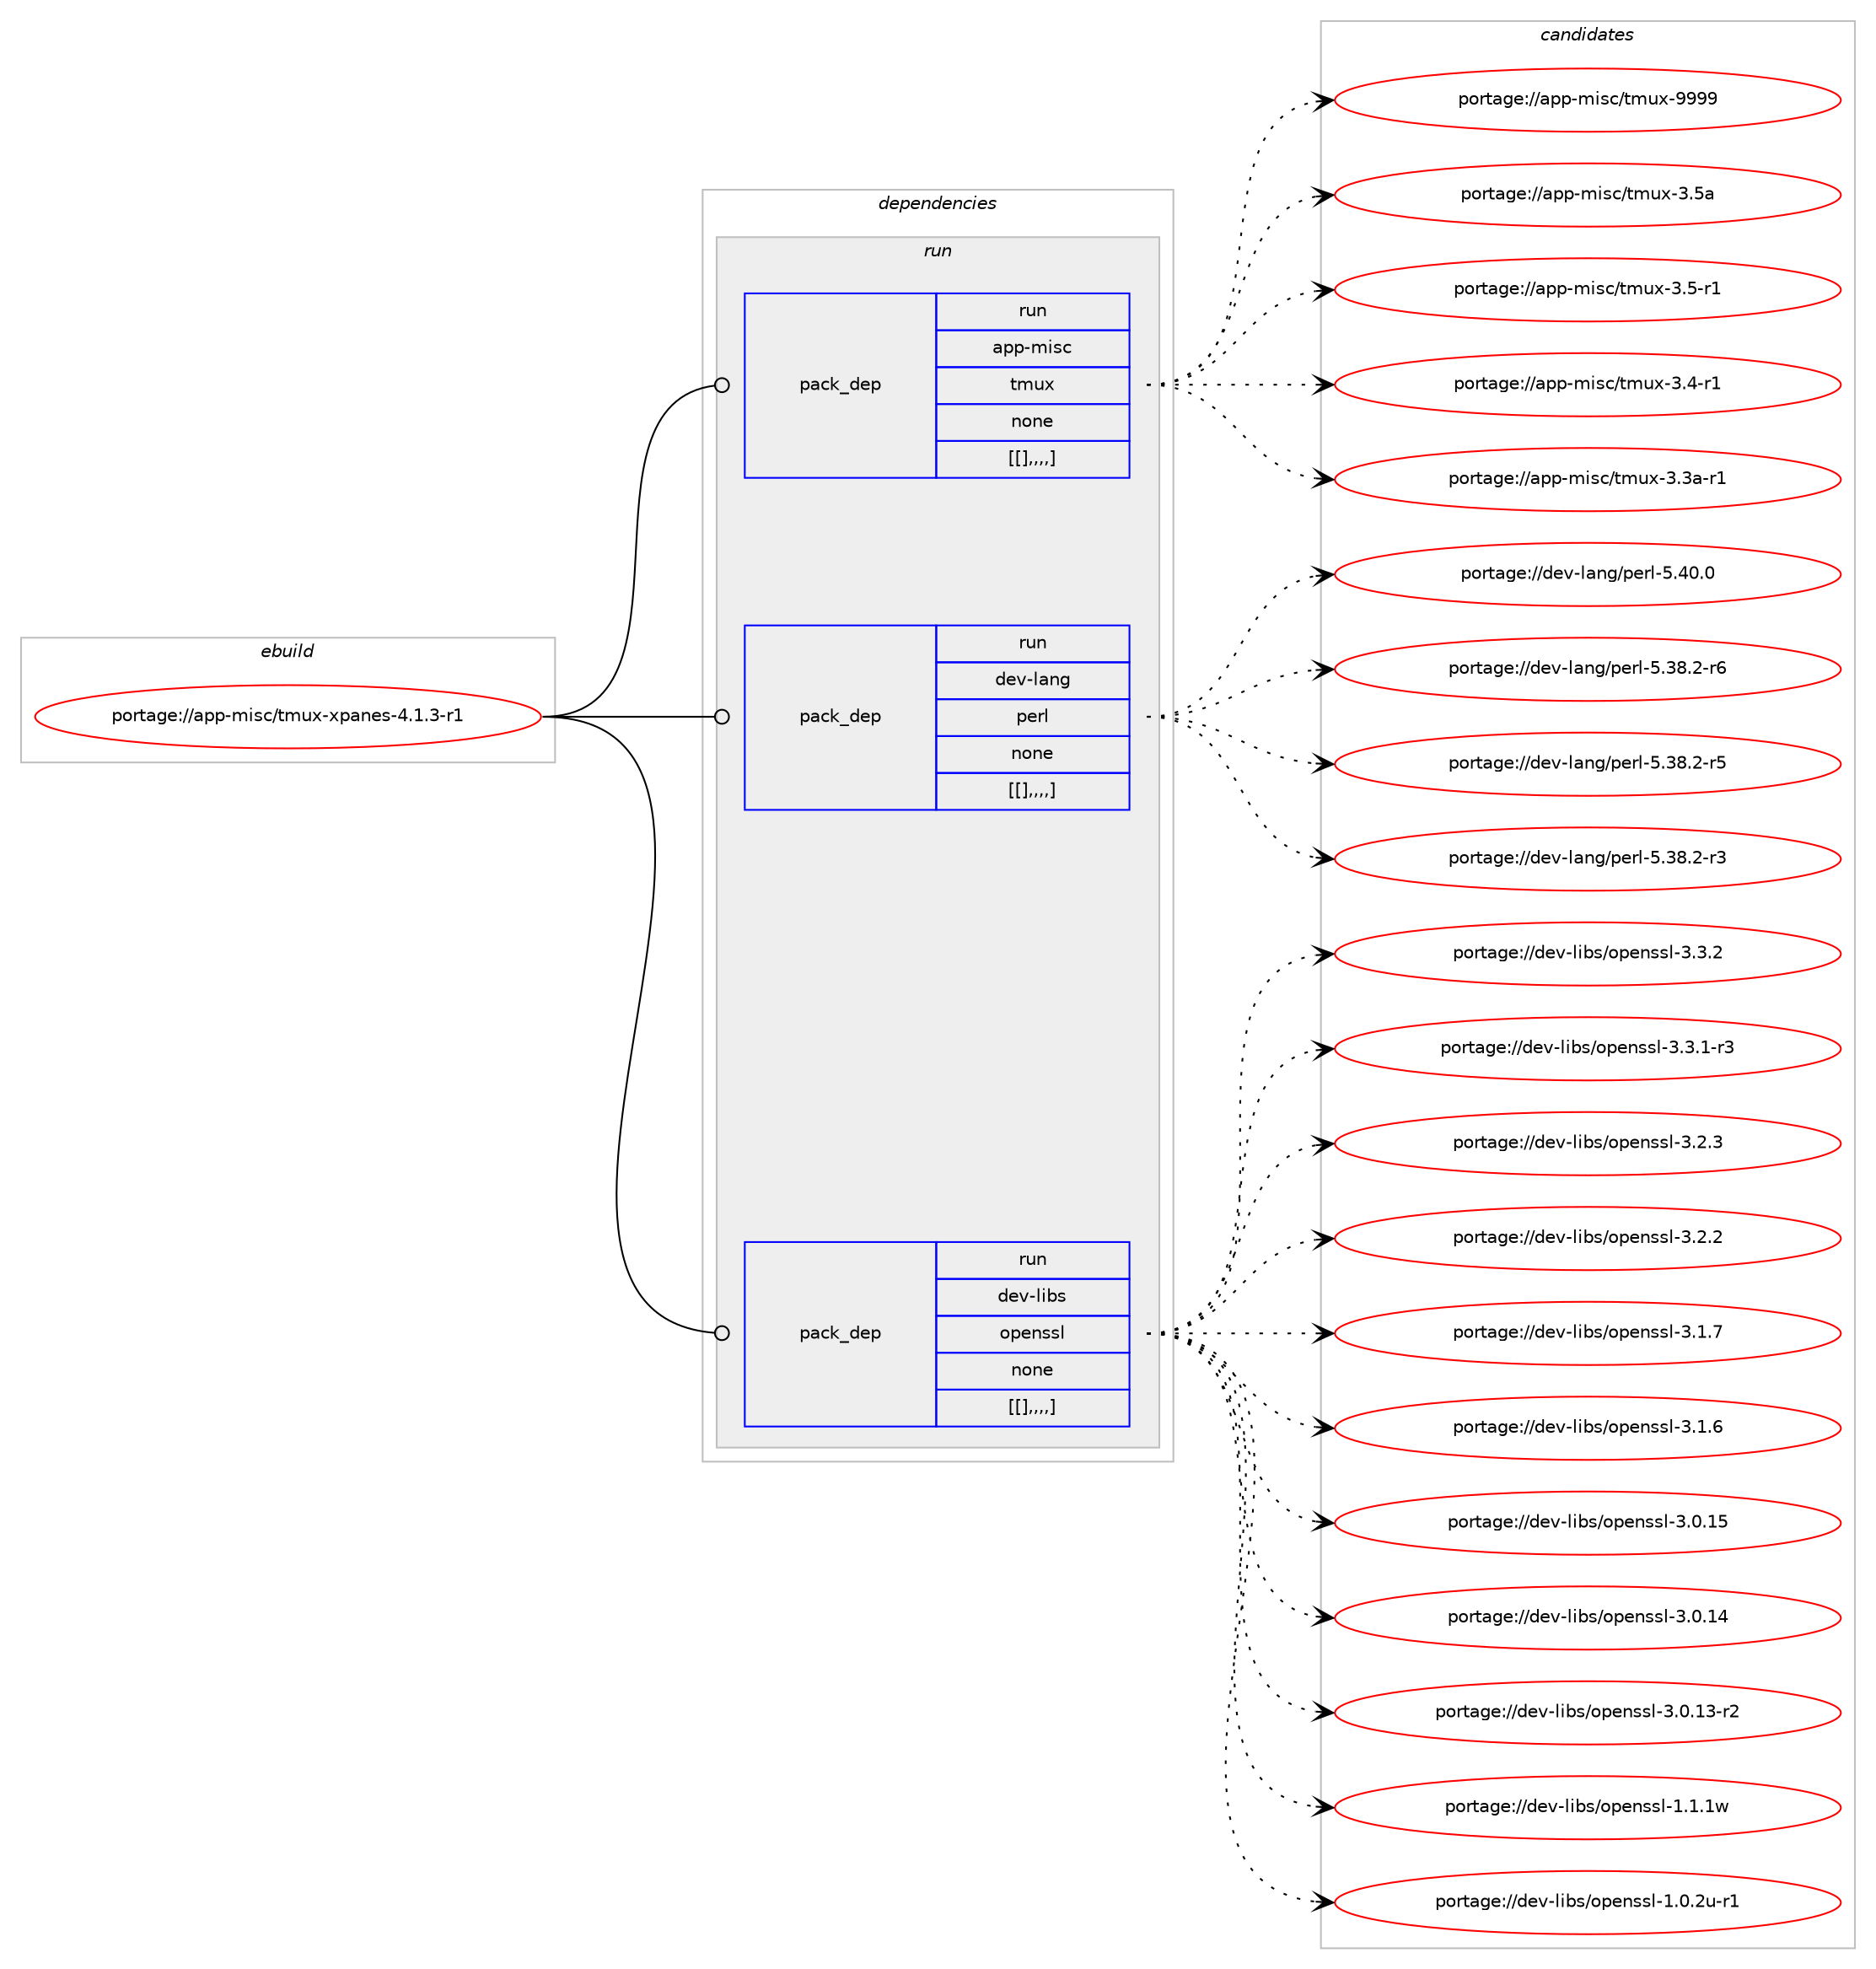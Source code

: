 digraph prolog {

# *************
# Graph options
# *************

newrank=true;
concentrate=true;
compound=true;
graph [rankdir=LR,fontname=Helvetica,fontsize=10,ranksep=1.5];#, ranksep=2.5, nodesep=0.2];
edge  [arrowhead=vee];
node  [fontname=Helvetica,fontsize=10];

# **********
# The ebuild
# **********

subgraph cluster_leftcol {
color=gray;
label=<<i>ebuild</i>>;
id [label="portage://app-misc/tmux-xpanes-4.1.3-r1", color=red, width=4, href="../app-misc/tmux-xpanes-4.1.3-r1.svg"];
}

# ****************
# The dependencies
# ****************

subgraph cluster_midcol {
color=gray;
label=<<i>dependencies</i>>;
subgraph cluster_compile {
fillcolor="#eeeeee";
style=filled;
label=<<i>compile</i>>;
}
subgraph cluster_compileandrun {
fillcolor="#eeeeee";
style=filled;
label=<<i>compile and run</i>>;
}
subgraph cluster_run {
fillcolor="#eeeeee";
style=filled;
label=<<i>run</i>>;
subgraph pack32858 {
dependency47436 [label=<<TABLE BORDER="0" CELLBORDER="1" CELLSPACING="0" CELLPADDING="4" WIDTH="220"><TR><TD ROWSPAN="6" CELLPADDING="30">pack_dep</TD></TR><TR><TD WIDTH="110">run</TD></TR><TR><TD>app-misc</TD></TR><TR><TD>tmux</TD></TR><TR><TD>none</TD></TR><TR><TD>[[],,,,]</TD></TR></TABLE>>, shape=none, color=blue];
}
id:e -> dependency47436:w [weight=20,style="solid",arrowhead="odot"];
subgraph pack32879 {
dependency47441 [label=<<TABLE BORDER="0" CELLBORDER="1" CELLSPACING="0" CELLPADDING="4" WIDTH="220"><TR><TD ROWSPAN="6" CELLPADDING="30">pack_dep</TD></TR><TR><TD WIDTH="110">run</TD></TR><TR><TD>dev-lang</TD></TR><TR><TD>perl</TD></TR><TR><TD>none</TD></TR><TR><TD>[[],,,,]</TD></TR></TABLE>>, shape=none, color=blue];
}
id:e -> dependency47441:w [weight=20,style="solid",arrowhead="odot"];
subgraph pack32881 {
dependency47492 [label=<<TABLE BORDER="0" CELLBORDER="1" CELLSPACING="0" CELLPADDING="4" WIDTH="220"><TR><TD ROWSPAN="6" CELLPADDING="30">pack_dep</TD></TR><TR><TD WIDTH="110">run</TD></TR><TR><TD>dev-libs</TD></TR><TR><TD>openssl</TD></TR><TR><TD>none</TD></TR><TR><TD>[[],,,,]</TD></TR></TABLE>>, shape=none, color=blue];
}
id:e -> dependency47492:w [weight=20,style="solid",arrowhead="odot"];
}
}

# **************
# The candidates
# **************

subgraph cluster_choices {
rank=same;
color=gray;
label=<<i>candidates</i>>;

subgraph choice31754 {
color=black;
nodesep=1;
choice971121124510910511599471161091171204557575757 [label="portage://app-misc/tmux-9999", color=red, width=4,href="../app-misc/tmux-9999.svg"];
choice971121124510910511599471161091171204551465397 [label="portage://app-misc/tmux-3.5a", color=red, width=4,href="../app-misc/tmux-3.5a.svg"];
choice97112112451091051159947116109117120455146534511449 [label="portage://app-misc/tmux-3.5-r1", color=red, width=4,href="../app-misc/tmux-3.5-r1.svg"];
choice97112112451091051159947116109117120455146524511449 [label="portage://app-misc/tmux-3.4-r1", color=red, width=4,href="../app-misc/tmux-3.4-r1.svg"];
choice9711211245109105115994711610911712045514651974511449 [label="portage://app-misc/tmux-3.3a-r1", color=red, width=4,href="../app-misc/tmux-3.3a-r1.svg"];
dependency47436:e -> choice971121124510910511599471161091171204557575757:w [style=dotted,weight="100"];
dependency47436:e -> choice971121124510910511599471161091171204551465397:w [style=dotted,weight="100"];
dependency47436:e -> choice97112112451091051159947116109117120455146534511449:w [style=dotted,weight="100"];
dependency47436:e -> choice97112112451091051159947116109117120455146524511449:w [style=dotted,weight="100"];
dependency47436:e -> choice9711211245109105115994711610911712045514651974511449:w [style=dotted,weight="100"];
}
subgraph choice31772 {
color=black;
nodesep=1;
choice10010111845108971101034711210111410845534652484648 [label="portage://dev-lang/perl-5.40.0", color=red, width=4,href="../dev-lang/perl-5.40.0.svg"];
choice100101118451089711010347112101114108455346515646504511454 [label="portage://dev-lang/perl-5.38.2-r6", color=red, width=4,href="../dev-lang/perl-5.38.2-r6.svg"];
choice100101118451089711010347112101114108455346515646504511453 [label="portage://dev-lang/perl-5.38.2-r5", color=red, width=4,href="../dev-lang/perl-5.38.2-r5.svg"];
choice100101118451089711010347112101114108455346515646504511451 [label="portage://dev-lang/perl-5.38.2-r3", color=red, width=4,href="../dev-lang/perl-5.38.2-r3.svg"];
dependency47441:e -> choice10010111845108971101034711210111410845534652484648:w [style=dotted,weight="100"];
dependency47441:e -> choice100101118451089711010347112101114108455346515646504511454:w [style=dotted,weight="100"];
dependency47441:e -> choice100101118451089711010347112101114108455346515646504511453:w [style=dotted,weight="100"];
dependency47441:e -> choice100101118451089711010347112101114108455346515646504511451:w [style=dotted,weight="100"];
}
subgraph choice31788 {
color=black;
nodesep=1;
choice100101118451081059811547111112101110115115108455146514650 [label="portage://dev-libs/openssl-3.3.2", color=red, width=4,href="../dev-libs/openssl-3.3.2.svg"];
choice1001011184510810598115471111121011101151151084551465146494511451 [label="portage://dev-libs/openssl-3.3.1-r3", color=red, width=4,href="../dev-libs/openssl-3.3.1-r3.svg"];
choice100101118451081059811547111112101110115115108455146504651 [label="portage://dev-libs/openssl-3.2.3", color=red, width=4,href="../dev-libs/openssl-3.2.3.svg"];
choice100101118451081059811547111112101110115115108455146504650 [label="portage://dev-libs/openssl-3.2.2", color=red, width=4,href="../dev-libs/openssl-3.2.2.svg"];
choice100101118451081059811547111112101110115115108455146494655 [label="portage://dev-libs/openssl-3.1.7", color=red, width=4,href="../dev-libs/openssl-3.1.7.svg"];
choice100101118451081059811547111112101110115115108455146494654 [label="portage://dev-libs/openssl-3.1.6", color=red, width=4,href="../dev-libs/openssl-3.1.6.svg"];
choice10010111845108105981154711111210111011511510845514648464953 [label="portage://dev-libs/openssl-3.0.15", color=red, width=4,href="../dev-libs/openssl-3.0.15.svg"];
choice10010111845108105981154711111210111011511510845514648464952 [label="portage://dev-libs/openssl-3.0.14", color=red, width=4,href="../dev-libs/openssl-3.0.14.svg"];
choice100101118451081059811547111112101110115115108455146484649514511450 [label="portage://dev-libs/openssl-3.0.13-r2", color=red, width=4,href="../dev-libs/openssl-3.0.13-r2.svg"];
choice100101118451081059811547111112101110115115108454946494649119 [label="portage://dev-libs/openssl-1.1.1w", color=red, width=4,href="../dev-libs/openssl-1.1.1w.svg"];
choice1001011184510810598115471111121011101151151084549464846501174511449 [label="portage://dev-libs/openssl-1.0.2u-r1", color=red, width=4,href="../dev-libs/openssl-1.0.2u-r1.svg"];
dependency47492:e -> choice100101118451081059811547111112101110115115108455146514650:w [style=dotted,weight="100"];
dependency47492:e -> choice1001011184510810598115471111121011101151151084551465146494511451:w [style=dotted,weight="100"];
dependency47492:e -> choice100101118451081059811547111112101110115115108455146504651:w [style=dotted,weight="100"];
dependency47492:e -> choice100101118451081059811547111112101110115115108455146504650:w [style=dotted,weight="100"];
dependency47492:e -> choice100101118451081059811547111112101110115115108455146494655:w [style=dotted,weight="100"];
dependency47492:e -> choice100101118451081059811547111112101110115115108455146494654:w [style=dotted,weight="100"];
dependency47492:e -> choice10010111845108105981154711111210111011511510845514648464953:w [style=dotted,weight="100"];
dependency47492:e -> choice10010111845108105981154711111210111011511510845514648464952:w [style=dotted,weight="100"];
dependency47492:e -> choice100101118451081059811547111112101110115115108455146484649514511450:w [style=dotted,weight="100"];
dependency47492:e -> choice100101118451081059811547111112101110115115108454946494649119:w [style=dotted,weight="100"];
dependency47492:e -> choice1001011184510810598115471111121011101151151084549464846501174511449:w [style=dotted,weight="100"];
}
}

}
